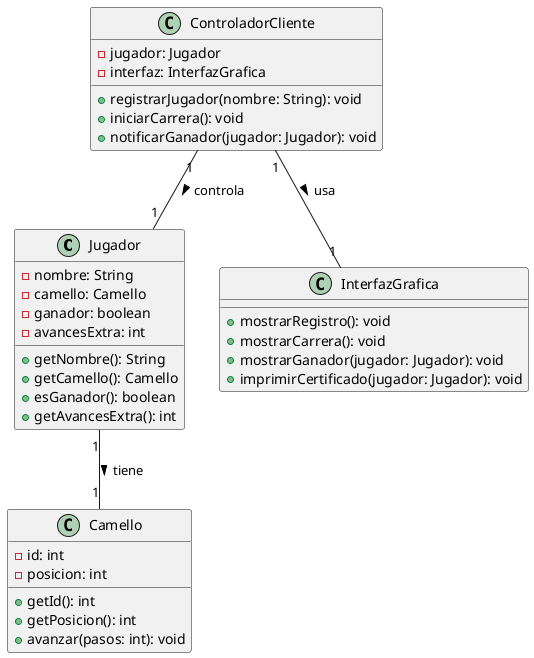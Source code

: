 @startuml
' Diagrama de clases - Cliente

class Jugador {
    - nombre: String
    - camello: Camello
    - ganador: boolean
    - avancesExtra: int
    + getNombre(): String
    + getCamello(): Camello
    + esGanador(): boolean
    + getAvancesExtra(): int
}

class Camello {
    - id: int
    - posicion: int
    + getId(): int
    + getPosicion(): int
    + avanzar(pasos: int): void
}

class InterfazGrafica {
    + mostrarRegistro(): void
    + mostrarCarrera(): void
    + mostrarGanador(jugador: Jugador): void
    + imprimirCertificado(jugador: Jugador): void
}

class ControladorCliente {
    - jugador: Jugador
    - interfaz: InterfazGrafica
    + registrarJugador(nombre: String): void
    + iniciarCarrera(): void
    + notificarGanador(jugador: Jugador): void
}

Jugador "1" -- "1" Camello : tiene >
ControladorCliente "1" -- "1" InterfazGrafica : usa >
ControladorCliente "1" -- "1" Jugador : controla >

@enduml